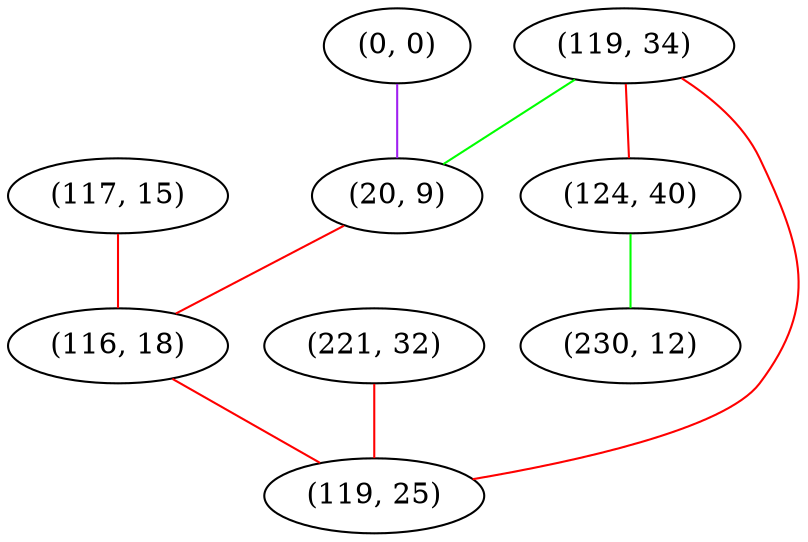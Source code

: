 graph "" {
"(117, 15)";
"(119, 34)";
"(124, 40)";
"(0, 0)";
"(20, 9)";
"(221, 32)";
"(230, 12)";
"(116, 18)";
"(119, 25)";
"(117, 15)" -- "(116, 18)"  [color=red, key=0, weight=1];
"(119, 34)" -- "(119, 25)"  [color=red, key=0, weight=1];
"(119, 34)" -- "(20, 9)"  [color=green, key=0, weight=2];
"(119, 34)" -- "(124, 40)"  [color=red, key=0, weight=1];
"(124, 40)" -- "(230, 12)"  [color=green, key=0, weight=2];
"(0, 0)" -- "(20, 9)"  [color=purple, key=0, weight=4];
"(20, 9)" -- "(116, 18)"  [color=red, key=0, weight=1];
"(221, 32)" -- "(119, 25)"  [color=red, key=0, weight=1];
"(116, 18)" -- "(119, 25)"  [color=red, key=0, weight=1];
}
